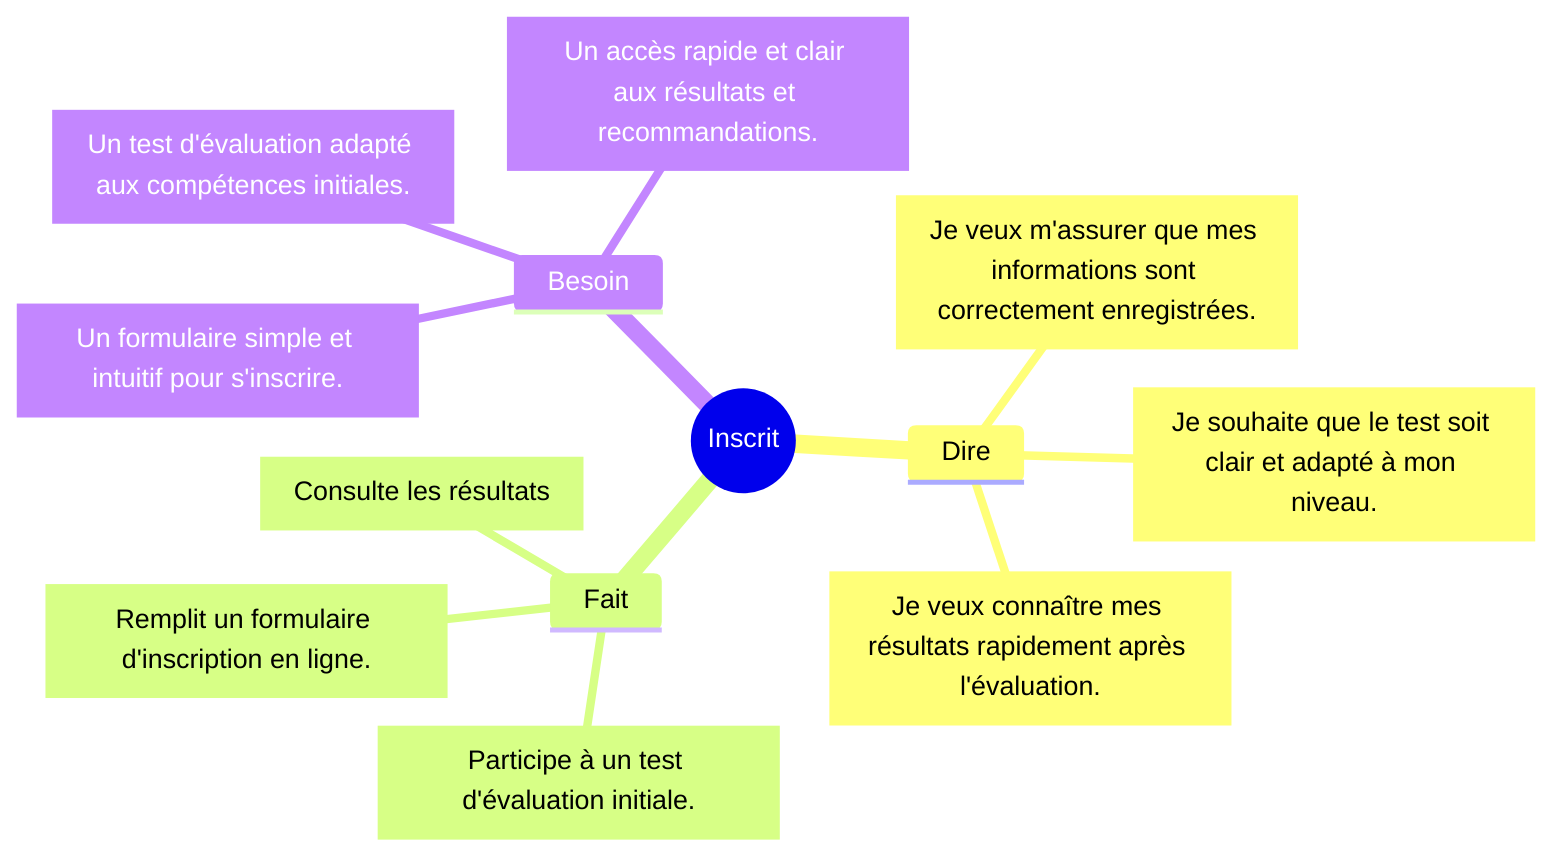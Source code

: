 mindmap
  root((Inscrit))
    
    Dire 
      Dire["Je veux m'assurer que mes informations sont correctement enregistrées."]
      Dire["Je souhaite que le test soit clair et adapté à mon niveau."]
      Dire["Je veux connaître mes résultats rapidement après l'évaluation."]

    Fait
      Fait["Remplit un formulaire d'inscription en ligne."]
      Fait["Participe à un test d'évaluation initiale."]
      Fait["Consulte les résultats "]

    Besoin
      Besoin["Un formulaire simple et intuitif pour s'inscrire."]
      Besoin["Un test d'évaluation adapté aux compétences initiales."]
      Besoin["Un accès rapide et clair aux résultats et recommandations."]